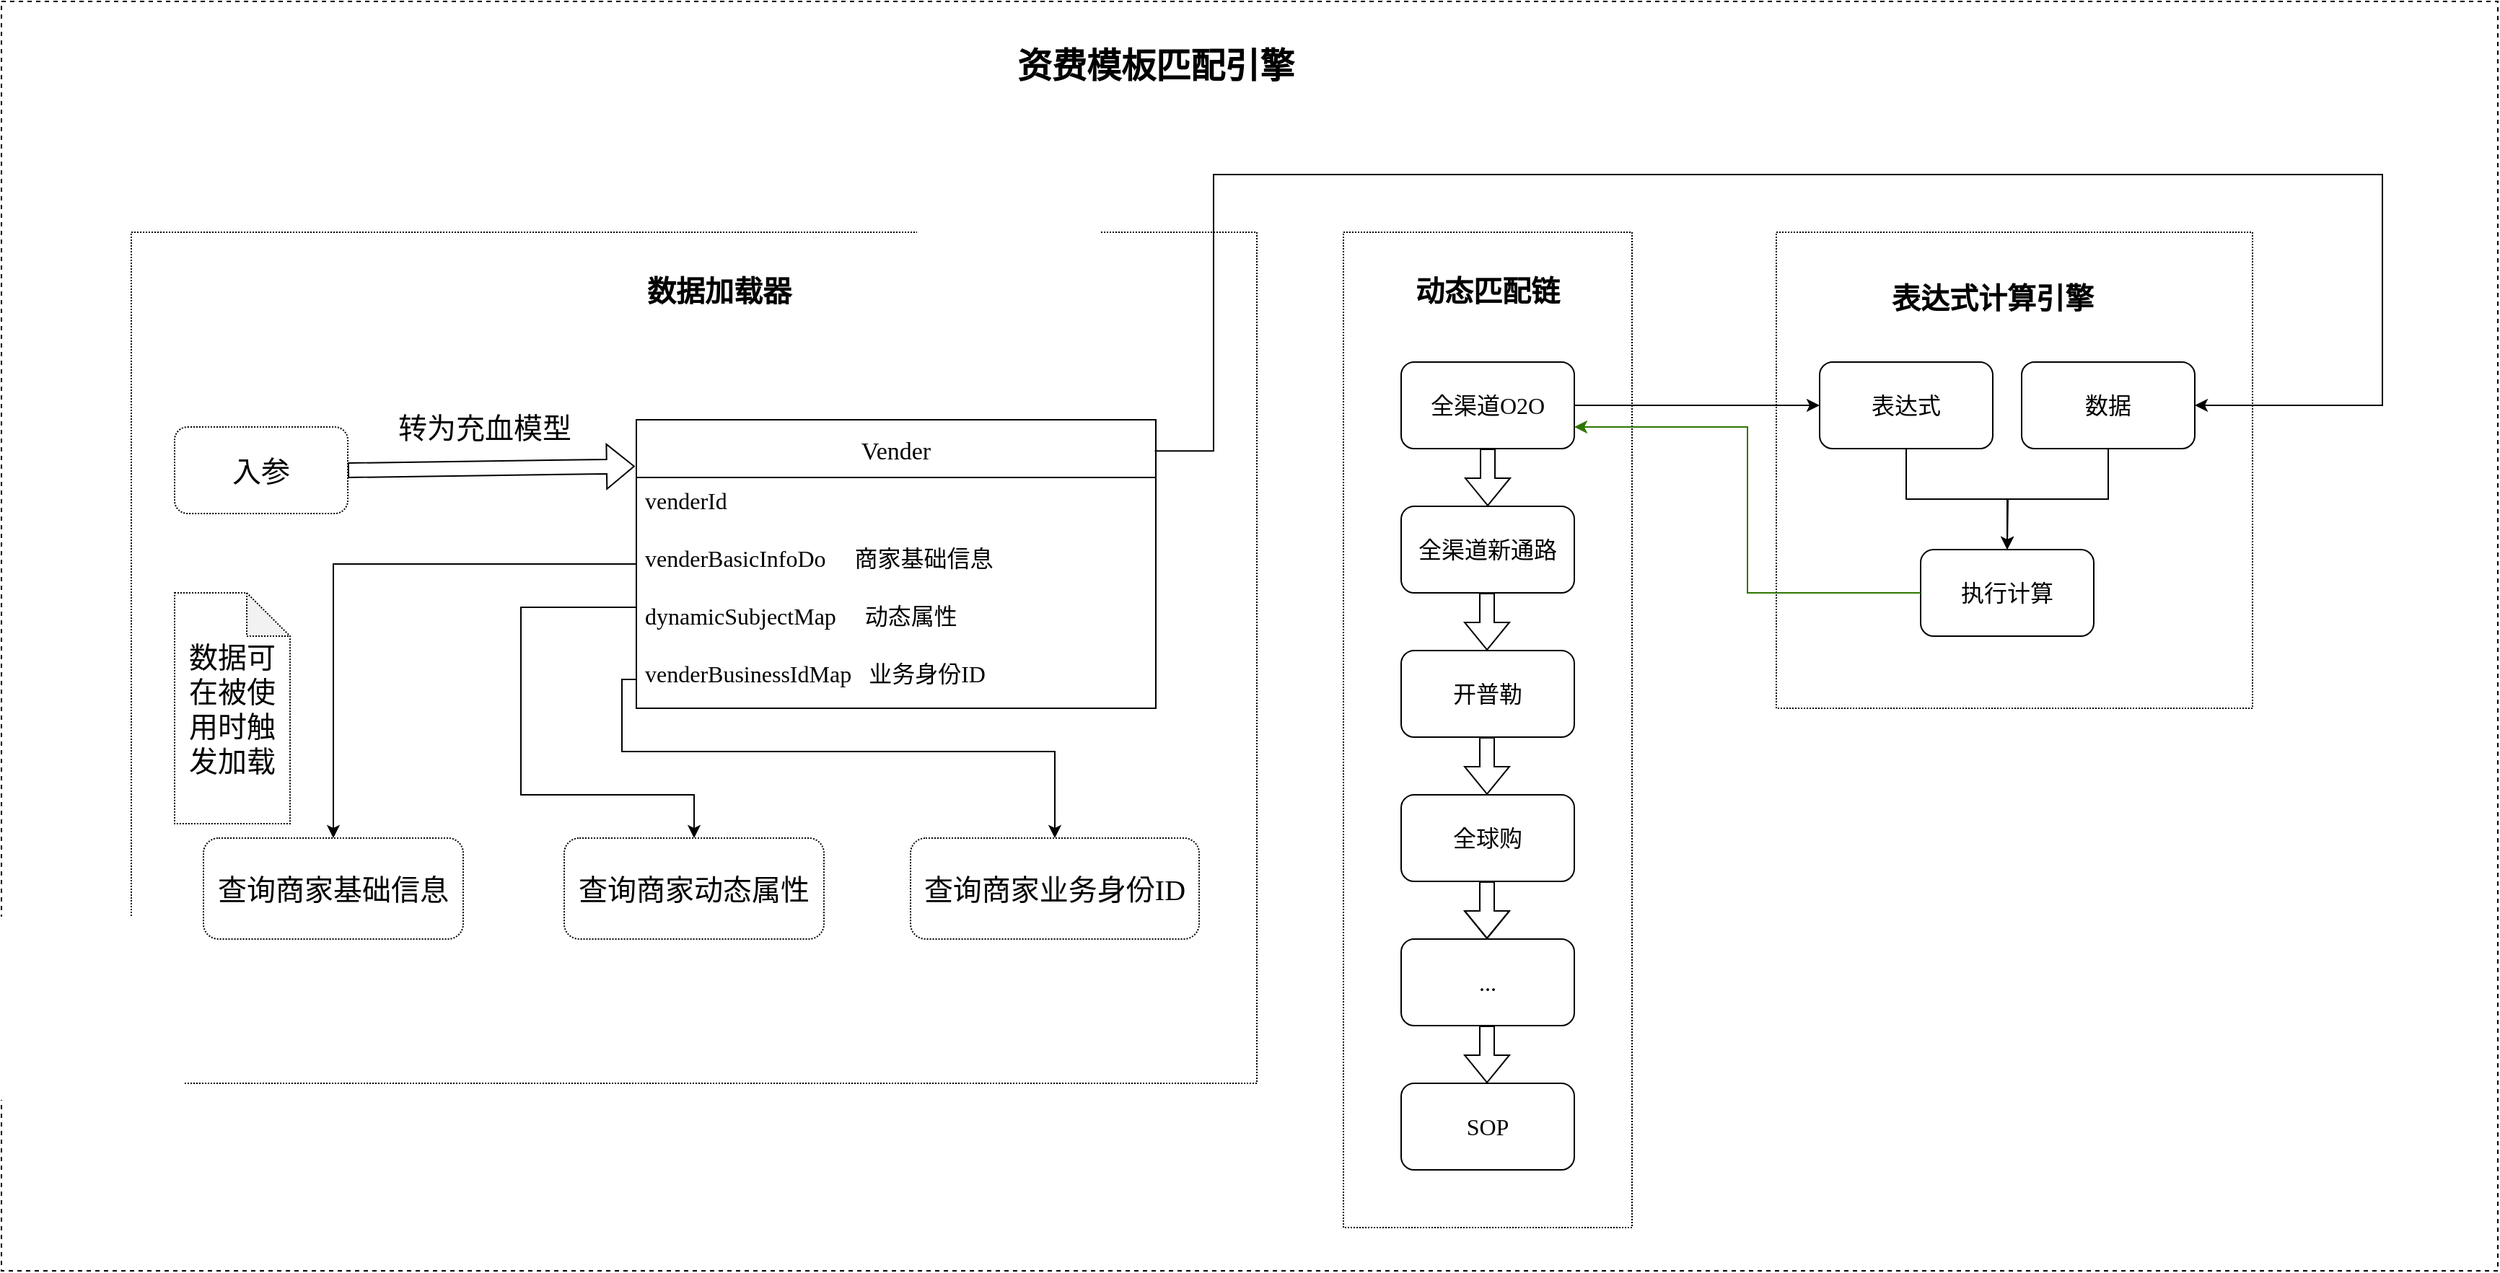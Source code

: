 <mxfile version="20.3.7" type="github">
  <diagram id="bsSntz3MaLpm9zyaFs3J" name="第 1 页">
    <mxGraphModel dx="1986" dy="1160" grid="1" gridSize="10" guides="1" tooltips="1" connect="1" arrows="1" fold="1" page="1" pageScale="1" pageWidth="2800" pageHeight="2000" math="0" shadow="0">
      <root>
        <mxCell id="0" />
        <mxCell id="1" parent="0" />
        <mxCell id="RP6e3F4T2VRB4Au0Qs6i-22" value="" style="rounded=0;whiteSpace=wrap;html=1;fontFamily=Menlo;fontSize=16;dashed=1;" vertex="1" parent="1">
          <mxGeometry x="150" y="30" width="1730" height="880" as="geometry" />
        </mxCell>
        <mxCell id="RP6e3F4T2VRB4Au0Qs6i-24" value="" style="rounded=0;whiteSpace=wrap;html=1;fontFamily=Menlo;fontSize=16;dashed=1;dashPattern=1 1;" vertex="1" parent="1">
          <mxGeometry x="1080" y="190" width="200" height="690" as="geometry" />
        </mxCell>
        <mxCell id="RP6e3F4T2VRB4Au0Qs6i-23" value="" style="rounded=0;whiteSpace=wrap;html=1;fontFamily=Menlo;fontSize=16;dashed=1;dashPattern=1 1;" vertex="1" parent="1">
          <mxGeometry x="240" y="190" width="780" height="590" as="geometry" />
        </mxCell>
        <mxCell id="RP6e3F4T2VRB4Au0Qs6i-2" value="Vender" style="swimlane;fontStyle=0;childLayout=stackLayout;horizontal=1;startSize=40;horizontalStack=0;resizeParent=1;resizeParentMax=0;resizeLast=0;collapsible=1;marginBottom=0;align=center;fontSize=17;fontFamily=Menlo;" vertex="1" parent="1">
          <mxGeometry x="590" y="320" width="360" height="200" as="geometry" />
        </mxCell>
        <mxCell id="RP6e3F4T2VRB4Au0Qs6i-3" value="venderId" style="text;strokeColor=none;fillColor=none;spacingLeft=4;spacingRight=4;overflow=hidden;rotatable=0;points=[[0,0.5],[1,0.5]];portConstraint=eastwest;fontSize=16;fontFamily=Menlo;" vertex="1" parent="RP6e3F4T2VRB4Au0Qs6i-2">
          <mxGeometry y="40" width="360" height="40" as="geometry" />
        </mxCell>
        <mxCell id="RP6e3F4T2VRB4Au0Qs6i-4" value="venderBasicInfoDo     商家基础信息" style="text;strokeColor=none;fillColor=none;spacingLeft=4;spacingRight=4;overflow=hidden;rotatable=0;points=[[0,0.5],[1,0.5]];portConstraint=eastwest;fontSize=16;fontFamily=Menlo;" vertex="1" parent="RP6e3F4T2VRB4Au0Qs6i-2">
          <mxGeometry y="80" width="360" height="40" as="geometry" />
        </mxCell>
        <mxCell id="RP6e3F4T2VRB4Au0Qs6i-5" value="dynamicSubjectMap     动态属性" style="text;strokeColor=none;fillColor=none;spacingLeft=4;spacingRight=4;overflow=hidden;rotatable=0;points=[[0,0.5],[1,0.5]];portConstraint=eastwest;fontSize=16;fontFamily=Menlo;" vertex="1" parent="RP6e3F4T2VRB4Au0Qs6i-2">
          <mxGeometry y="120" width="360" height="40" as="geometry" />
        </mxCell>
        <mxCell id="RP6e3F4T2VRB4Au0Qs6i-9" value="venderBusinessIdMap   业务身份ID" style="text;strokeColor=none;fillColor=none;spacingLeft=4;spacingRight=4;overflow=hidden;rotatable=0;points=[[0,0.5],[1,0.5]];portConstraint=eastwest;fontSize=16;fontFamily=Menlo;" vertex="1" parent="RP6e3F4T2VRB4Au0Qs6i-2">
          <mxGeometry y="160" width="360" height="40" as="geometry" />
        </mxCell>
        <mxCell id="RP6e3F4T2VRB4Au0Qs6i-15" value="全渠道O2O" style="rounded=1;whiteSpace=wrap;html=1;fontFamily=Menlo;fontSize=16;" vertex="1" parent="1">
          <mxGeometry x="1120" y="280" width="120" height="60" as="geometry" />
        </mxCell>
        <mxCell id="RP6e3F4T2VRB4Au0Qs6i-16" value="全渠道新通路" style="rounded=1;whiteSpace=wrap;html=1;fontFamily=Menlo;fontSize=16;" vertex="1" parent="1">
          <mxGeometry x="1120" y="380" width="120" height="60" as="geometry" />
        </mxCell>
        <mxCell id="RP6e3F4T2VRB4Au0Qs6i-18" value="开普勒" style="rounded=1;whiteSpace=wrap;html=1;fontFamily=Menlo;fontSize=16;" vertex="1" parent="1">
          <mxGeometry x="1120" y="480" width="120" height="60" as="geometry" />
        </mxCell>
        <mxCell id="RP6e3F4T2VRB4Au0Qs6i-19" value="全球购" style="rounded=1;whiteSpace=wrap;html=1;fontFamily=Menlo;fontSize=16;" vertex="1" parent="1">
          <mxGeometry x="1120" y="580" width="120" height="60" as="geometry" />
        </mxCell>
        <mxCell id="RP6e3F4T2VRB4Au0Qs6i-20" value="..." style="rounded=1;whiteSpace=wrap;html=1;fontFamily=Menlo;fontSize=16;" vertex="1" parent="1">
          <mxGeometry x="1120" y="680" width="120" height="60" as="geometry" />
        </mxCell>
        <mxCell id="RP6e3F4T2VRB4Au0Qs6i-21" value="SOP" style="rounded=1;whiteSpace=wrap;html=1;fontFamily=Menlo;fontSize=16;" vertex="1" parent="1">
          <mxGeometry x="1120" y="780" width="120" height="60" as="geometry" />
        </mxCell>
        <mxCell id="RP6e3F4T2VRB4Au0Qs6i-25" value="" style="shape=flexArrow;endArrow=classic;html=1;rounded=0;fontFamily=Menlo;fontSize=16;" edge="1" parent="1">
          <mxGeometry width="50" height="50" relative="1" as="geometry">
            <mxPoint x="1180" y="340" as="sourcePoint" />
            <mxPoint x="1180" y="380" as="targetPoint" />
          </mxGeometry>
        </mxCell>
        <mxCell id="RP6e3F4T2VRB4Au0Qs6i-26" value="" style="shape=flexArrow;endArrow=classic;html=1;rounded=0;fontFamily=Menlo;fontSize=16;" edge="1" parent="1">
          <mxGeometry width="50" height="50" relative="1" as="geometry">
            <mxPoint x="1179.5" y="440" as="sourcePoint" />
            <mxPoint x="1179.5" y="480" as="targetPoint" />
          </mxGeometry>
        </mxCell>
        <mxCell id="RP6e3F4T2VRB4Au0Qs6i-27" value="" style="shape=flexArrow;endArrow=classic;html=1;rounded=0;fontFamily=Menlo;fontSize=16;" edge="1" parent="1">
          <mxGeometry width="50" height="50" relative="1" as="geometry">
            <mxPoint x="1179.5" y="540" as="sourcePoint" />
            <mxPoint x="1179.5" y="580" as="targetPoint" />
          </mxGeometry>
        </mxCell>
        <mxCell id="RP6e3F4T2VRB4Au0Qs6i-28" value="" style="shape=flexArrow;endArrow=classic;html=1;rounded=0;fontFamily=Menlo;fontSize=16;" edge="1" parent="1">
          <mxGeometry width="50" height="50" relative="1" as="geometry">
            <mxPoint x="1179.5" y="640" as="sourcePoint" />
            <mxPoint x="1179.5" y="680" as="targetPoint" />
            <Array as="points">
              <mxPoint x="1179.5" y="660" />
            </Array>
          </mxGeometry>
        </mxCell>
        <mxCell id="RP6e3F4T2VRB4Au0Qs6i-29" value="" style="shape=flexArrow;endArrow=classic;html=1;rounded=0;fontFamily=Menlo;fontSize=16;" edge="1" parent="1">
          <mxGeometry width="50" height="50" relative="1" as="geometry">
            <mxPoint x="1179.5" y="740" as="sourcePoint" />
            <mxPoint x="1179.5" y="780" as="targetPoint" />
          </mxGeometry>
        </mxCell>
        <mxCell id="RP6e3F4T2VRB4Au0Qs6i-30" value="动态匹配链" style="text;html=1;strokeColor=none;fillColor=none;align=center;verticalAlign=middle;whiteSpace=wrap;rounded=0;fontFamily=Menlo;fontSize=20;fontStyle=1" vertex="1" parent="1">
          <mxGeometry x="1125" y="210" width="110" height="40" as="geometry" />
        </mxCell>
        <mxCell id="RP6e3F4T2VRB4Au0Qs6i-31" value="资费模板匹配引擎" style="text;html=1;strokeColor=none;fillColor=none;align=center;verticalAlign=middle;whiteSpace=wrap;rounded=0;fontFamily=Menlo;fontSize=24;fontStyle=1" vertex="1" parent="1">
          <mxGeometry x="840" y="60" width="220" height="30" as="geometry" />
        </mxCell>
        <mxCell id="RP6e3F4T2VRB4Au0Qs6i-33" value="" style="rounded=0;whiteSpace=wrap;html=1;fontFamily=Menlo;fontSize=16;dashed=1;dashPattern=1 1;" vertex="1" parent="1">
          <mxGeometry x="1380" y="190" width="330" height="330" as="geometry" />
        </mxCell>
        <mxCell id="RP6e3F4T2VRB4Au0Qs6i-35" value="表达式计算引擎" style="text;html=1;strokeColor=none;fillColor=none;align=center;verticalAlign=middle;whiteSpace=wrap;rounded=0;fontFamily=Menlo;fontSize=20;fontStyle=1" vertex="1" parent="1">
          <mxGeometry x="1450" y="220" width="160" height="30" as="geometry" />
        </mxCell>
        <mxCell id="RP6e3F4T2VRB4Au0Qs6i-36" value="表达式" style="rounded=1;whiteSpace=wrap;html=1;fontFamily=Menlo;fontSize=16;" vertex="1" parent="1">
          <mxGeometry x="1410" y="280" width="120" height="60" as="geometry" />
        </mxCell>
        <mxCell id="RP6e3F4T2VRB4Au0Qs6i-37" value="" style="endArrow=classic;html=1;rounded=0;fontFamily=Menlo;fontSize=16;exitX=1;exitY=0.5;exitDx=0;exitDy=0;entryX=0;entryY=0.5;entryDx=0;entryDy=0;" edge="1" parent="1" source="RP6e3F4T2VRB4Au0Qs6i-15" target="RP6e3F4T2VRB4Au0Qs6i-36">
          <mxGeometry width="50" height="50" relative="1" as="geometry">
            <mxPoint x="1300" y="350" as="sourcePoint" />
            <mxPoint x="1350" y="300" as="targetPoint" />
          </mxGeometry>
        </mxCell>
        <mxCell id="RP6e3F4T2VRB4Au0Qs6i-38" value="数据" style="rounded=1;whiteSpace=wrap;html=1;fontFamily=Menlo;fontSize=16;" vertex="1" parent="1">
          <mxGeometry x="1550" y="280" width="120" height="60" as="geometry" />
        </mxCell>
        <mxCell id="RP6e3F4T2VRB4Au0Qs6i-39" value="" style="endArrow=classic;html=1;rounded=0;fontFamily=Menlo;fontSize=16;entryX=1;entryY=0.5;entryDx=0;entryDy=0;exitX=0.998;exitY=0.108;exitDx=0;exitDy=0;edgeStyle=orthogonalEdgeStyle;exitPerimeter=0;" edge="1" parent="1" source="RP6e3F4T2VRB4Au0Qs6i-2" target="RP6e3F4T2VRB4Au0Qs6i-38">
          <mxGeometry width="50" height="50" relative="1" as="geometry">
            <mxPoint x="680" y="490" as="sourcePoint" />
            <mxPoint x="730" y="440" as="targetPoint" />
            <Array as="points">
              <mxPoint x="990" y="342" />
              <mxPoint x="990" y="150" />
              <mxPoint x="1800" y="150" />
              <mxPoint x="1800" y="310" />
            </Array>
          </mxGeometry>
        </mxCell>
        <mxCell id="RP6e3F4T2VRB4Au0Qs6i-40" value="执行计算" style="rounded=1;whiteSpace=wrap;html=1;fontFamily=Menlo;fontSize=16;" vertex="1" parent="1">
          <mxGeometry x="1480" y="410" width="120" height="60" as="geometry" />
        </mxCell>
        <mxCell id="RP6e3F4T2VRB4Au0Qs6i-41" value="" style="endArrow=classic;html=1;rounded=0;fontFamily=Menlo;fontSize=16;exitX=0.5;exitY=1;exitDx=0;exitDy=0;entryX=0.5;entryY=0;entryDx=0;entryDy=0;edgeStyle=orthogonalEdgeStyle;" edge="1" parent="1" source="RP6e3F4T2VRB4Au0Qs6i-36" target="RP6e3F4T2VRB4Au0Qs6i-40">
          <mxGeometry width="50" height="50" relative="1" as="geometry">
            <mxPoint x="1470" y="380" as="sourcePoint" />
            <mxPoint x="1520" y="330" as="targetPoint" />
          </mxGeometry>
        </mxCell>
        <mxCell id="RP6e3F4T2VRB4Au0Qs6i-42" value="" style="endArrow=classic;html=1;rounded=0;fontFamily=Menlo;fontSize=16;exitX=0.5;exitY=1;exitDx=0;exitDy=0;edgeStyle=orthogonalEdgeStyle;" edge="1" parent="1" source="RP6e3F4T2VRB4Au0Qs6i-38">
          <mxGeometry width="50" height="50" relative="1" as="geometry">
            <mxPoint x="1610" y="420" as="sourcePoint" />
            <mxPoint x="1540" y="410" as="targetPoint" />
          </mxGeometry>
        </mxCell>
        <mxCell id="RP6e3F4T2VRB4Au0Qs6i-43" value="" style="endArrow=classic;html=1;rounded=0;fontFamily=Menlo;fontSize=16;exitX=0;exitY=0.5;exitDx=0;exitDy=0;entryX=1;entryY=0.75;entryDx=0;entryDy=0;edgeStyle=orthogonalEdgeStyle;fillColor=#60a917;strokeColor=#2D7600;" edge="1" parent="1" source="RP6e3F4T2VRB4Au0Qs6i-40" target="RP6e3F4T2VRB4Au0Qs6i-15">
          <mxGeometry width="50" height="50" relative="1" as="geometry">
            <mxPoint x="1490" y="560" as="sourcePoint" />
            <mxPoint x="1540" y="510" as="targetPoint" />
          </mxGeometry>
        </mxCell>
        <mxCell id="RP6e3F4T2VRB4Au0Qs6i-46" value="&lt;font style=&quot;font-size: 20px;&quot;&gt;&lt;b&gt;数据加载器&lt;/b&gt;&lt;/font&gt;" style="text;html=1;strokeColor=none;fillColor=none;align=center;verticalAlign=middle;whiteSpace=wrap;rounded=0;dashed=1;dashPattern=1 1;fontFamily=Menlo;fontSize=16;" vertex="1" parent="1">
          <mxGeometry x="590" y="215" width="115" height="30" as="geometry" />
        </mxCell>
        <mxCell id="RP6e3F4T2VRB4Au0Qs6i-48" value="入参" style="rounded=1;whiteSpace=wrap;html=1;dashed=1;dashPattern=1 1;fontFamily=Menlo;fontSize=20;" vertex="1" parent="1">
          <mxGeometry x="270" y="325" width="120" height="60" as="geometry" />
        </mxCell>
        <mxCell id="RP6e3F4T2VRB4Au0Qs6i-49" value="" style="shape=flexArrow;endArrow=classic;html=1;rounded=0;fontFamily=Menlo;fontSize=20;exitX=1;exitY=0.5;exitDx=0;exitDy=0;entryX=-0.003;entryY=0.161;entryDx=0;entryDy=0;entryPerimeter=0;" edge="1" parent="1" source="RP6e3F4T2VRB4Au0Qs6i-48" target="RP6e3F4T2VRB4Au0Qs6i-2">
          <mxGeometry width="50" height="50" relative="1" as="geometry">
            <mxPoint x="430" y="400" as="sourcePoint" />
            <mxPoint x="480" y="350" as="targetPoint" />
          </mxGeometry>
        </mxCell>
        <mxCell id="RP6e3F4T2VRB4Au0Qs6i-50" value="转为充血模型" style="text;html=1;strokeColor=none;fillColor=none;align=center;verticalAlign=middle;whiteSpace=wrap;rounded=0;dashed=1;dashPattern=1 1;fontFamily=Menlo;fontSize=20;" vertex="1" parent="1">
          <mxGeometry x="420" y="310" width="130" height="30" as="geometry" />
        </mxCell>
        <mxCell id="RP6e3F4T2VRB4Au0Qs6i-52" value="查询商家基础信息" style="rounded=1;whiteSpace=wrap;html=1;dashed=1;dashPattern=1 1;fontFamily=Menlo;fontSize=20;" vertex="1" parent="1">
          <mxGeometry x="290" y="610" width="180" height="70" as="geometry" />
        </mxCell>
        <mxCell id="RP6e3F4T2VRB4Au0Qs6i-53" value="查询商家动态属性" style="rounded=1;whiteSpace=wrap;html=1;dashed=1;dashPattern=1 1;fontFamily=Menlo;fontSize=20;" vertex="1" parent="1">
          <mxGeometry x="540" y="610" width="180" height="70" as="geometry" />
        </mxCell>
        <mxCell id="RP6e3F4T2VRB4Au0Qs6i-54" value="查询商家业务身份ID" style="rounded=1;whiteSpace=wrap;html=1;dashed=1;dashPattern=1 1;fontFamily=Menlo;fontSize=20;" vertex="1" parent="1">
          <mxGeometry x="780" y="610" width="200" height="70" as="geometry" />
        </mxCell>
        <mxCell id="RP6e3F4T2VRB4Au0Qs6i-55" value="" style="endArrow=classic;html=1;rounded=0;fontFamily=Menlo;fontSize=20;entryX=0.5;entryY=0;entryDx=0;entryDy=0;exitX=0;exitY=0.5;exitDx=0;exitDy=0;edgeStyle=orthogonalEdgeStyle;" edge="1" parent="1" source="RP6e3F4T2VRB4Au0Qs6i-4" target="RP6e3F4T2VRB4Au0Qs6i-52">
          <mxGeometry width="50" height="50" relative="1" as="geometry">
            <mxPoint x="490" y="470" as="sourcePoint" />
            <mxPoint x="540" y="420" as="targetPoint" />
          </mxGeometry>
        </mxCell>
        <mxCell id="RP6e3F4T2VRB4Au0Qs6i-56" value="" style="endArrow=classic;html=1;rounded=0;fontFamily=Menlo;fontSize=20;entryX=0.5;entryY=0;entryDx=0;entryDy=0;exitX=0;exitY=0.25;exitDx=0;exitDy=0;exitPerimeter=0;edgeStyle=orthogonalEdgeStyle;" edge="1" parent="1" source="RP6e3F4T2VRB4Au0Qs6i-5" target="RP6e3F4T2VRB4Au0Qs6i-53">
          <mxGeometry width="50" height="50" relative="1" as="geometry">
            <mxPoint x="510" y="530" as="sourcePoint" />
            <mxPoint x="560" y="480" as="targetPoint" />
            <Array as="points">
              <mxPoint x="510" y="450" />
              <mxPoint x="510" y="580" />
              <mxPoint x="630" y="580" />
            </Array>
          </mxGeometry>
        </mxCell>
        <mxCell id="RP6e3F4T2VRB4Au0Qs6i-57" value="" style="endArrow=classic;html=1;rounded=0;fontFamily=Menlo;fontSize=20;exitX=0;exitY=0.5;exitDx=0;exitDy=0;entryX=0.5;entryY=0;entryDx=0;entryDy=0;edgeStyle=orthogonalEdgeStyle;" edge="1" parent="1" source="RP6e3F4T2VRB4Au0Qs6i-9" target="RP6e3F4T2VRB4Au0Qs6i-54">
          <mxGeometry width="50" height="50" relative="1" as="geometry">
            <mxPoint x="780" y="600" as="sourcePoint" />
            <mxPoint x="830" y="550" as="targetPoint" />
            <Array as="points">
              <mxPoint x="580" y="500" />
              <mxPoint x="580" y="550" />
              <mxPoint x="880" y="550" />
            </Array>
          </mxGeometry>
        </mxCell>
        <mxCell id="RP6e3F4T2VRB4Au0Qs6i-58" value="数据可在被使用时触发加载" style="shape=note;whiteSpace=wrap;html=1;backgroundOutline=1;darkOpacity=0.05;dashed=1;dashPattern=1 1;fontFamily=Menlo;fontSize=20;" vertex="1" parent="1">
          <mxGeometry x="270" y="440" width="80" height="160" as="geometry" />
        </mxCell>
      </root>
    </mxGraphModel>
  </diagram>
</mxfile>
